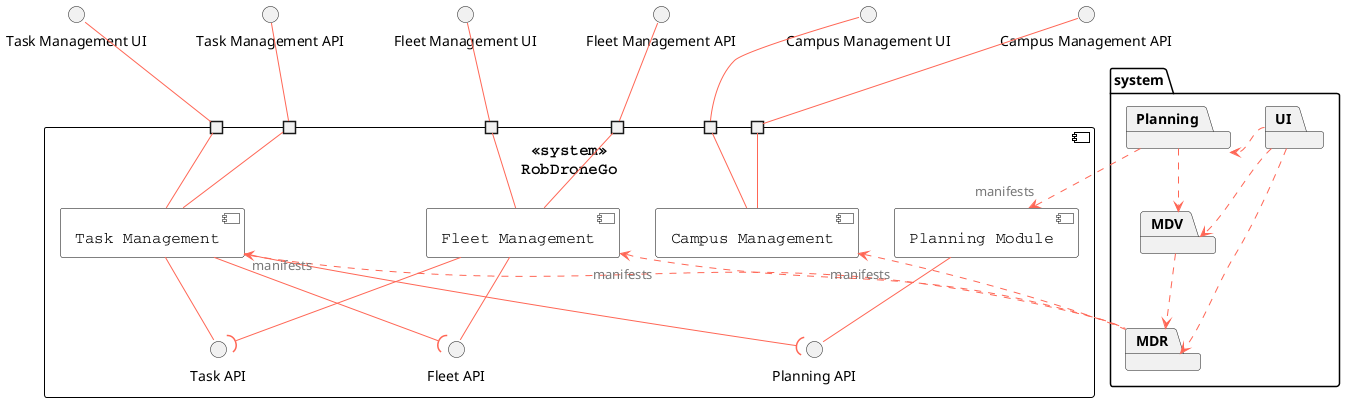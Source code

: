 @startuml

skinparam component {
    FontSize 16
    BackgroundColor<<Apache>> LightCoral
    BorderColor<<Apache>> #FF6655
    FontName Courier
    BorderColor black
    BackgroundColor White
    ArrowFontName Impact
    ArrowColor #FF6655
    ArrowFontColor #777777
}

component "<<system>>\nRobDroneGo" {
    port " " as p_campus_ui
    port " " as p_fleet_ui
    port " " as p_task_ui
    port " " as p_campus_api
    port " " as p_fleet_api
    port " " as p_task_api

    component "Campus Management" as campus{
    }
    component "Fleet Management" as fleet {
    }
    component "Task Management" as task {
    }

    ' interior
    [Planning Module] -- "Planning API"
    task --( "Planning API"
    task -- "Task API"
    fleet -- "Fleet API"
    task --( "Fleet API"
    fleet --( "Task API"
}

' exterior
campus -- p_campus_ui
campus -- p_campus_api
p_campus_api -up- "Campus Management API"
p_campus_ui -up- "Campus Management UI"

fleet -- p_fleet_ui
fleet -- p_fleet_api
p_fleet_api -up- "Fleet Management API"
p_fleet_ui -up- "Fleet Management UI"

task -- p_task_ui
task -- p_task_api
p_task_api -up- "Task Management API"
p_task_ui -up- "Task Management UI"

package system {
    package "UI" {


    }

    package "Planning" {

    }

    package "MDV" {

    }

    package "MDR" {

    }

    "UI" .right.> "Planning"
    "UI" .right.> "MDV"
    "UI" .right.> "MDR"

    "Planning" .down.> "MDV"
    "MDV" .down.> "MDR"
}

"MDR" .up.> "manifests" task
"MDR" .up.> "manifests" fleet
"MDR" .up.> "manifests" campus

"Planning" ..> "manifests" "Planning Module"
@enduml

